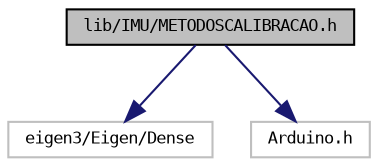 digraph "lib/IMU/METODOSCALIBRACAO.h"
{
 // LATEX_PDF_SIZE
  bgcolor="transparent";
  edge [fontname="DejaVuSansMono",fontsize="8",labelfontname="DejaVuSansMono",labelfontsize="8"];
  node [fontname="DejaVuSansMono",fontsize="8",shape=record];
  Node1 [label="lib/IMU/METODOSCALIBRACAO.h",height=0.2,width=0.4,color="black", fillcolor="grey75", style="filled", fontcolor="black",tooltip="biblioteca contendo algoritmos de calibracao para acelerometro e magnetometro. Para correto funcionam..."];
  Node1 -> Node2 [color="midnightblue",fontsize="8",style="solid",fontname="DejaVuSansMono"];
  Node2 [label="eigen3/Eigen/Dense",height=0.2,width=0.4,color="grey75",tooltip=" "];
  Node1 -> Node3 [color="midnightblue",fontsize="8",style="solid",fontname="DejaVuSansMono"];
  Node3 [label="Arduino.h",height=0.2,width=0.4,color="grey75",tooltip=" "];
}
